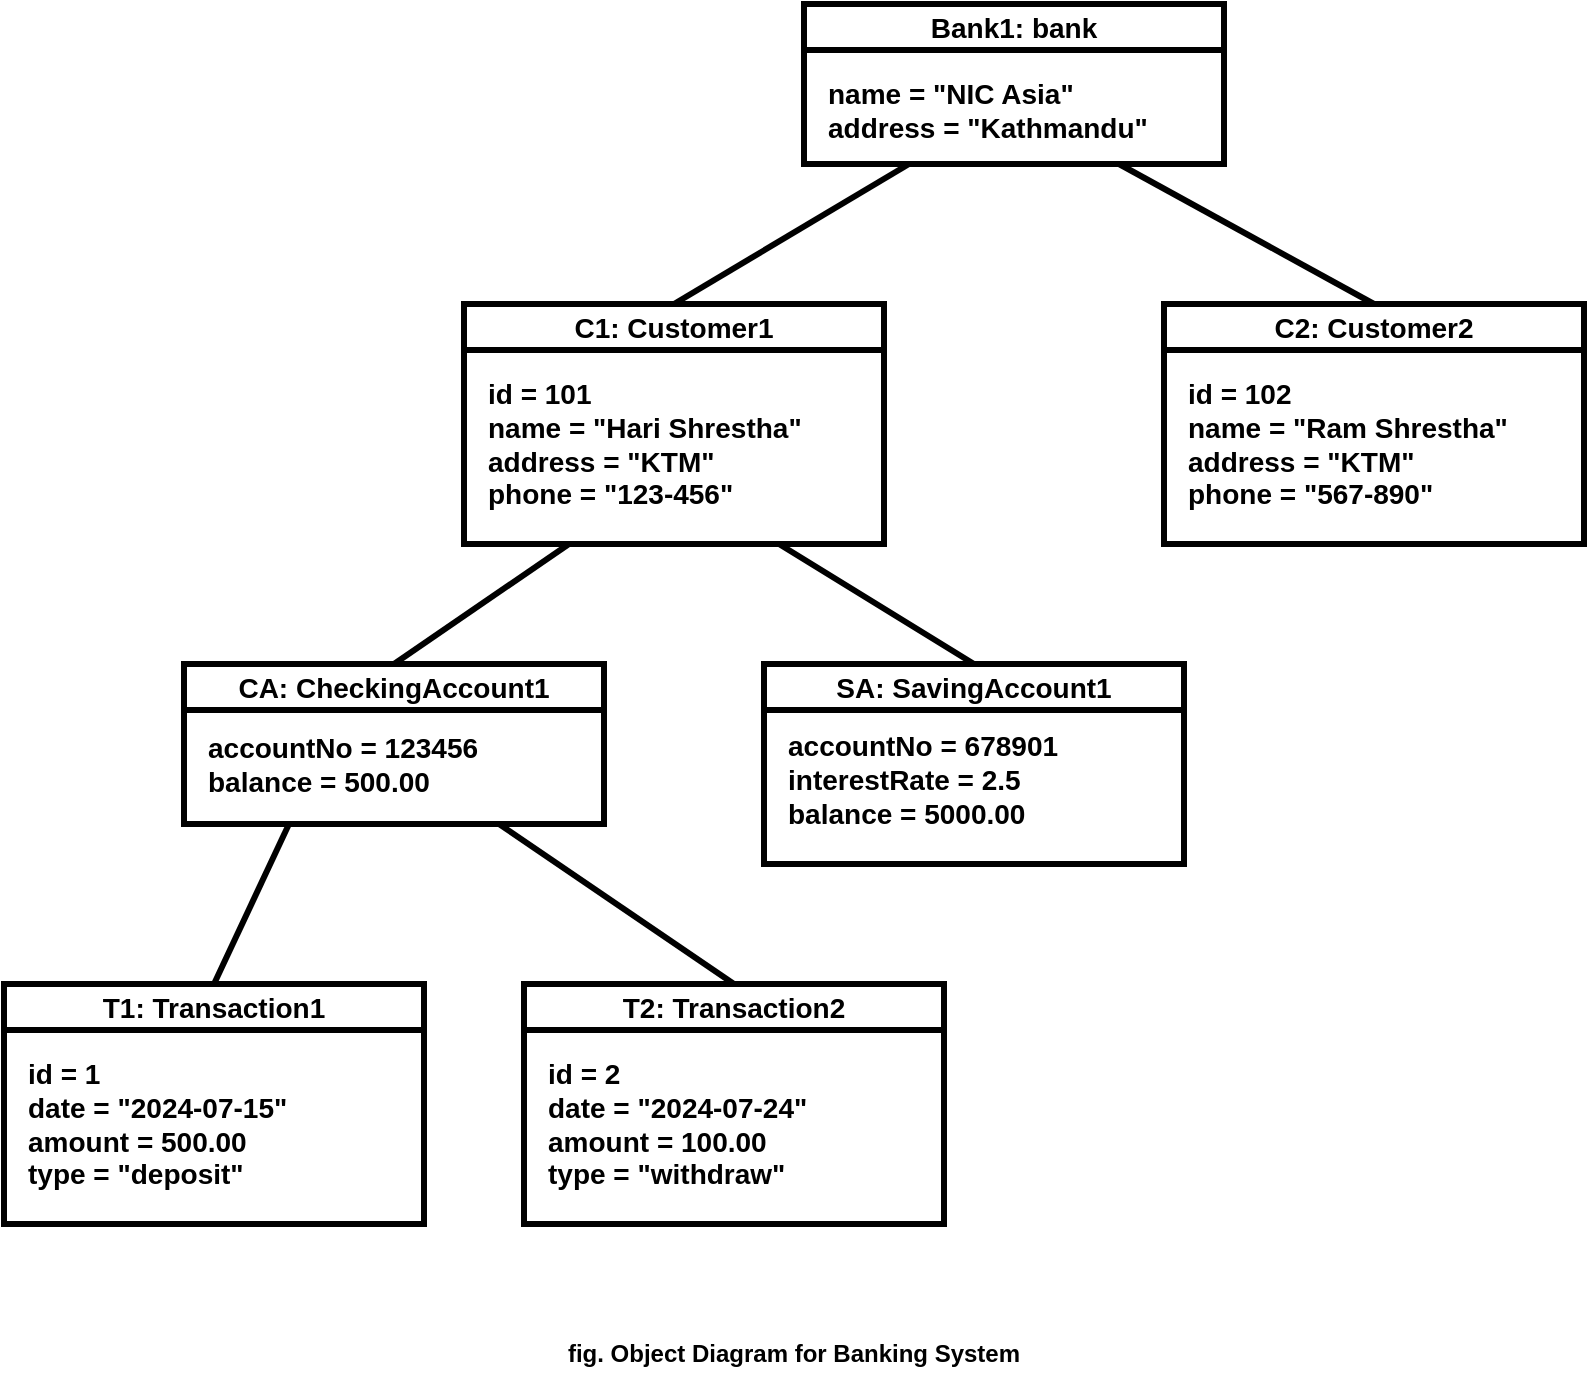 <mxfile version="24.7.4">
  <diagram name="Page-1" id="MPjGWEGqGx8vjAxs02W3">
    <mxGraphModel grid="1" page="1" gridSize="10" guides="1" tooltips="1" connect="1" arrows="1" fold="1" pageScale="1" pageWidth="850" pageHeight="1100" math="0" shadow="0">
      <root>
        <mxCell id="0" />
        <mxCell id="1" parent="0" />
        <mxCell id="EaBmqPBPfIl5NzQHK9tH-1" value="&lt;font style=&quot;font-size: 14px;&quot;&gt;Bank1: bank&lt;/font&gt;" style="swimlane;whiteSpace=wrap;html=1;strokeWidth=3;" vertex="1" parent="1">
          <mxGeometry x="430" y="350" width="210" height="80" as="geometry" />
        </mxCell>
        <mxCell id="EaBmqPBPfIl5NzQHK9tH-2" value="&lt;b style=&quot;font-size: 14px;&quot;&gt;name = &quot;NIC Asia&quot;&lt;br&gt;address = &quot;Kathmandu&quot;&lt;/b&gt;" style="text;html=1;align=left;verticalAlign=middle;resizable=0;points=[];autosize=1;strokeColor=none;fillColor=none;" vertex="1" parent="EaBmqPBPfIl5NzQHK9tH-1">
          <mxGeometry x="10" y="28" width="180" height="50" as="geometry" />
        </mxCell>
        <mxCell id="EaBmqPBPfIl5NzQHK9tH-3" value="&lt;font style=&quot;font-size: 14px;&quot;&gt;C1: Customer1&lt;/font&gt;" style="swimlane;whiteSpace=wrap;html=1;strokeWidth=3;" vertex="1" parent="1">
          <mxGeometry x="260" y="500" width="210" height="120" as="geometry" />
        </mxCell>
        <mxCell id="EaBmqPBPfIl5NzQHK9tH-4" value="&lt;b style=&quot;font-size: 14px;&quot;&gt;&lt;font style=&quot;font-size: 14px;&quot;&gt;id = 101&lt;/font&gt;&lt;/b&gt;&lt;div style=&quot;font-size: 14px;&quot;&gt;&lt;b&gt;&lt;font style=&quot;font-size: 14px;&quot;&gt;name = &quot;Hari Shrestha&quot;&lt;/font&gt;&lt;/b&gt;&lt;/div&gt;&lt;div style=&quot;font-size: 14px;&quot;&gt;&lt;b&gt;&lt;font style=&quot;font-size: 14px;&quot;&gt;address = &quot;KTM&quot;&lt;/font&gt;&lt;/b&gt;&lt;/div&gt;&lt;div style=&quot;font-size: 14px;&quot;&gt;&lt;b&gt;&lt;font style=&quot;font-size: 14px;&quot;&gt;phone = &quot;123-456&quot;&lt;/font&gt;&lt;/b&gt;&lt;/div&gt;" style="text;html=1;align=left;verticalAlign=middle;resizable=0;points=[];autosize=1;strokeColor=none;fillColor=none;" vertex="1" parent="EaBmqPBPfIl5NzQHK9tH-3">
          <mxGeometry x="10" y="30" width="180" height="80" as="geometry" />
        </mxCell>
        <mxCell id="EaBmqPBPfIl5NzQHK9tH-7" value="&lt;font style=&quot;font-size: 14px;&quot;&gt;C2: Customer2&lt;/font&gt;" style="swimlane;whiteSpace=wrap;html=1;strokeWidth=3;" vertex="1" parent="1">
          <mxGeometry x="610" y="500" width="210" height="120" as="geometry" />
        </mxCell>
        <mxCell id="EaBmqPBPfIl5NzQHK9tH-8" value="&lt;b style=&quot;font-size: 14px;&quot;&gt;&lt;font style=&quot;font-size: 14px;&quot;&gt;id = 102&lt;/font&gt;&lt;/b&gt;&lt;div style=&quot;font-size: 14px;&quot;&gt;&lt;b&gt;&lt;font style=&quot;font-size: 14px;&quot;&gt;name = &quot;Ram Shrestha&quot;&lt;/font&gt;&lt;/b&gt;&lt;/div&gt;&lt;div style=&quot;font-size: 14px;&quot;&gt;&lt;b&gt;&lt;font style=&quot;font-size: 14px;&quot;&gt;address = &quot;KTM&quot;&lt;/font&gt;&lt;/b&gt;&lt;/div&gt;&lt;div style=&quot;font-size: 14px;&quot;&gt;&lt;b&gt;&lt;font style=&quot;font-size: 14px;&quot;&gt;phone = &quot;567-890&quot;&lt;/font&gt;&lt;/b&gt;&lt;/div&gt;" style="text;html=1;align=left;verticalAlign=middle;resizable=0;points=[];autosize=1;strokeColor=none;fillColor=none;" vertex="1" parent="EaBmqPBPfIl5NzQHK9tH-7">
          <mxGeometry x="10" y="30" width="180" height="80" as="geometry" />
        </mxCell>
        <mxCell id="EaBmqPBPfIl5NzQHK9tH-9" value="&lt;font style=&quot;font-size: 14px;&quot;&gt;CA: CheckingAccount1&lt;/font&gt;" style="swimlane;whiteSpace=wrap;html=1;strokeWidth=3;startSize=23;" vertex="1" parent="1">
          <mxGeometry x="120" y="680" width="210" height="80" as="geometry" />
        </mxCell>
        <mxCell id="EaBmqPBPfIl5NzQHK9tH-10" value="&lt;blockquote style=&quot;margin: 0 0 0 40px; border: none; padding: 0px;&quot;&gt;&lt;span style=&quot;font-size: 14px;&quot;&gt;&lt;b&gt;accountNo = 123456&lt;/b&gt;&lt;/span&gt;&lt;/blockquote&gt;&lt;blockquote style=&quot;margin: 0 0 0 40px; border: none; padding: 0px;&quot;&gt;&lt;span style=&quot;font-size: 14px;&quot;&gt;&lt;b&gt;balance = 500.00&lt;/b&gt;&lt;/span&gt;&lt;/blockquote&gt;" style="text;html=1;align=left;verticalAlign=middle;resizable=0;points=[];autosize=1;strokeColor=none;fillColor=none;" vertex="1" parent="EaBmqPBPfIl5NzQHK9tH-9">
          <mxGeometry x="-30" y="25" width="200" height="50" as="geometry" />
        </mxCell>
        <mxCell id="EaBmqPBPfIl5NzQHK9tH-11" value="&lt;font style=&quot;font-size: 14px;&quot;&gt;SA: SavingAccount1&lt;/font&gt;" style="swimlane;whiteSpace=wrap;html=1;strokeWidth=3;startSize=23;" vertex="1" parent="1">
          <mxGeometry x="410" y="680" width="210" height="100" as="geometry" />
        </mxCell>
        <mxCell id="EaBmqPBPfIl5NzQHK9tH-12" value="&lt;blockquote style=&quot;margin: 0 0 0 40px; border: none; padding: 0px;&quot;&gt;&lt;span style=&quot;font-size: 14px;&quot;&gt;&lt;b&gt;accountNo = 678901&lt;/b&gt;&lt;/span&gt;&lt;/blockquote&gt;&lt;blockquote style=&quot;margin: 0 0 0 40px; border: none; padding: 0px;&quot;&gt;&lt;span style=&quot;font-size: 14px;&quot;&gt;&lt;b&gt;interestRate = 2.5&lt;/b&gt;&lt;/span&gt;&lt;/blockquote&gt;&lt;blockquote style=&quot;margin: 0 0 0 40px; border: none; padding: 0px;&quot;&gt;&lt;span style=&quot;font-size: 14px;&quot;&gt;&lt;b&gt;balance = 5000.00&lt;/b&gt;&lt;/span&gt;&lt;/blockquote&gt;" style="text;html=1;align=left;verticalAlign=middle;resizable=0;points=[];autosize=1;strokeColor=none;fillColor=none;" vertex="1" parent="EaBmqPBPfIl5NzQHK9tH-11">
          <mxGeometry x="-30" y="28" width="200" height="60" as="geometry" />
        </mxCell>
        <mxCell id="EaBmqPBPfIl5NzQHK9tH-13" value="&lt;font style=&quot;font-size: 14px;&quot;&gt;T1: Transaction1&lt;/font&gt;" style="swimlane;whiteSpace=wrap;html=1;strokeWidth=3;" vertex="1" parent="1">
          <mxGeometry x="30" y="840" width="210" height="120" as="geometry" />
        </mxCell>
        <mxCell id="EaBmqPBPfIl5NzQHK9tH-14" value="&lt;b style=&quot;font-size: 14px;&quot;&gt;&lt;font style=&quot;font-size: 14px;&quot;&gt;id = 1&lt;/font&gt;&lt;/b&gt;&lt;div style=&quot;font-size: 14px;&quot;&gt;&lt;b&gt;date = &quot;2024-07-15&quot;&lt;/b&gt;&lt;/div&gt;&lt;div style=&quot;font-size: 14px;&quot;&gt;&lt;b&gt;amount = 500.00&lt;/b&gt;&lt;/div&gt;&lt;div style=&quot;font-size: 14px;&quot;&gt;&lt;b&gt;type = &quot;deposit&quot;&lt;/b&gt;&lt;/div&gt;" style="text;html=1;align=left;verticalAlign=middle;resizable=0;points=[];autosize=1;strokeColor=none;fillColor=none;" vertex="1" parent="EaBmqPBPfIl5NzQHK9tH-13">
          <mxGeometry x="10" y="30" width="150" height="80" as="geometry" />
        </mxCell>
        <mxCell id="EaBmqPBPfIl5NzQHK9tH-15" value="&lt;font style=&quot;font-size: 14px;&quot;&gt;T2: Transaction2&lt;/font&gt;" style="swimlane;whiteSpace=wrap;html=1;strokeWidth=3;" vertex="1" parent="1">
          <mxGeometry x="290" y="840" width="210" height="120" as="geometry" />
        </mxCell>
        <mxCell id="EaBmqPBPfIl5NzQHK9tH-16" value="&lt;b style=&quot;font-size: 14px;&quot;&gt;&lt;font style=&quot;font-size: 14px;&quot;&gt;id = 2&lt;/font&gt;&lt;/b&gt;&lt;div style=&quot;font-size: 14px;&quot;&gt;&lt;b&gt;date = &quot;2024-07-24&quot;&lt;/b&gt;&lt;/div&gt;&lt;div style=&quot;font-size: 14px;&quot;&gt;&lt;b&gt;amount = 100.00&lt;/b&gt;&lt;/div&gt;&lt;div style=&quot;font-size: 14px;&quot;&gt;&lt;b&gt;type = &quot;withdraw&quot;&lt;/b&gt;&lt;/div&gt;" style="text;html=1;align=left;verticalAlign=middle;resizable=0;points=[];autosize=1;strokeColor=none;fillColor=none;" vertex="1" parent="EaBmqPBPfIl5NzQHK9tH-15">
          <mxGeometry x="10" y="30" width="150" height="80" as="geometry" />
        </mxCell>
        <mxCell id="EaBmqPBPfIl5NzQHK9tH-17" value="&lt;b&gt;fig. Object Diagram for Banking System&lt;/b&gt;" style="text;strokeColor=none;align=center;fillColor=none;html=1;verticalAlign=middle;whiteSpace=wrap;rounded=0;" vertex="1" parent="1">
          <mxGeometry x="285" y="1010" width="280" height="30" as="geometry" />
        </mxCell>
        <mxCell id="EaBmqPBPfIl5NzQHK9tH-18" value="" style="endArrow=none;html=1;rounded=0;strokeWidth=3;entryX=0.75;entryY=1;entryDx=0;entryDy=0;exitX=0.5;exitY=0;exitDx=0;exitDy=0;" edge="1" parent="1" source="EaBmqPBPfIl5NzQHK9tH-15" target="EaBmqPBPfIl5NzQHK9tH-9">
          <mxGeometry width="50" height="50" relative="1" as="geometry">
            <mxPoint x="20" y="720" as="sourcePoint" />
            <mxPoint x="70" y="670" as="targetPoint" />
          </mxGeometry>
        </mxCell>
        <mxCell id="EaBmqPBPfIl5NzQHK9tH-19" value="" style="endArrow=none;html=1;rounded=0;strokeWidth=3;entryX=0.25;entryY=1;entryDx=0;entryDy=0;exitX=0.5;exitY=0;exitDx=0;exitDy=0;" edge="1" parent="1" source="EaBmqPBPfIl5NzQHK9tH-13" target="EaBmqPBPfIl5NzQHK9tH-9">
          <mxGeometry width="50" height="50" relative="1" as="geometry">
            <mxPoint x="30" y="730" as="sourcePoint" />
            <mxPoint x="80" y="680" as="targetPoint" />
          </mxGeometry>
        </mxCell>
        <mxCell id="EaBmqPBPfIl5NzQHK9tH-20" value="" style="endArrow=none;html=1;rounded=0;strokeWidth=3;entryX=0.75;entryY=1;entryDx=0;entryDy=0;exitX=0.5;exitY=0;exitDx=0;exitDy=0;" edge="1" parent="1" source="EaBmqPBPfIl5NzQHK9tH-11" target="EaBmqPBPfIl5NzQHK9tH-3">
          <mxGeometry width="50" height="50" relative="1" as="geometry">
            <mxPoint x="170" y="490" as="sourcePoint" />
            <mxPoint x="220" y="440" as="targetPoint" />
          </mxGeometry>
        </mxCell>
        <mxCell id="EaBmqPBPfIl5NzQHK9tH-21" value="" style="endArrow=none;html=1;rounded=0;strokeWidth=3;entryX=0.25;entryY=1;entryDx=0;entryDy=0;exitX=0.5;exitY=0;exitDx=0;exitDy=0;" edge="1" parent="1" source="EaBmqPBPfIl5NzQHK9tH-9" target="EaBmqPBPfIl5NzQHK9tH-3">
          <mxGeometry width="50" height="50" relative="1" as="geometry">
            <mxPoint x="170" y="630" as="sourcePoint" />
            <mxPoint x="220" y="580" as="targetPoint" />
          </mxGeometry>
        </mxCell>
        <mxCell id="EaBmqPBPfIl5NzQHK9tH-22" value="" style="endArrow=none;html=1;rounded=0;strokeWidth=3;entryX=0.75;entryY=1;entryDx=0;entryDy=0;exitX=0.5;exitY=0;exitDx=0;exitDy=0;" edge="1" parent="1" source="EaBmqPBPfIl5NzQHK9tH-7" target="EaBmqPBPfIl5NzQHK9tH-1">
          <mxGeometry width="50" height="50" relative="1" as="geometry">
            <mxPoint x="520" y="536.7" as="sourcePoint" />
            <mxPoint x="600.66" y="460.0" as="targetPoint" />
          </mxGeometry>
        </mxCell>
        <mxCell id="EaBmqPBPfIl5NzQHK9tH-23" value="" style="endArrow=none;html=1;rounded=0;strokeWidth=3;entryX=0.25;entryY=1;entryDx=0;entryDy=0;exitX=0.5;exitY=0;exitDx=0;exitDy=0;" edge="1" parent="1" source="EaBmqPBPfIl5NzQHK9tH-3" target="EaBmqPBPfIl5NzQHK9tH-1">
          <mxGeometry width="50" height="50" relative="1" as="geometry">
            <mxPoint x="380" y="490" as="sourcePoint" />
            <mxPoint x="430" y="440" as="targetPoint" />
          </mxGeometry>
        </mxCell>
      </root>
    </mxGraphModel>
  </diagram>
</mxfile>
